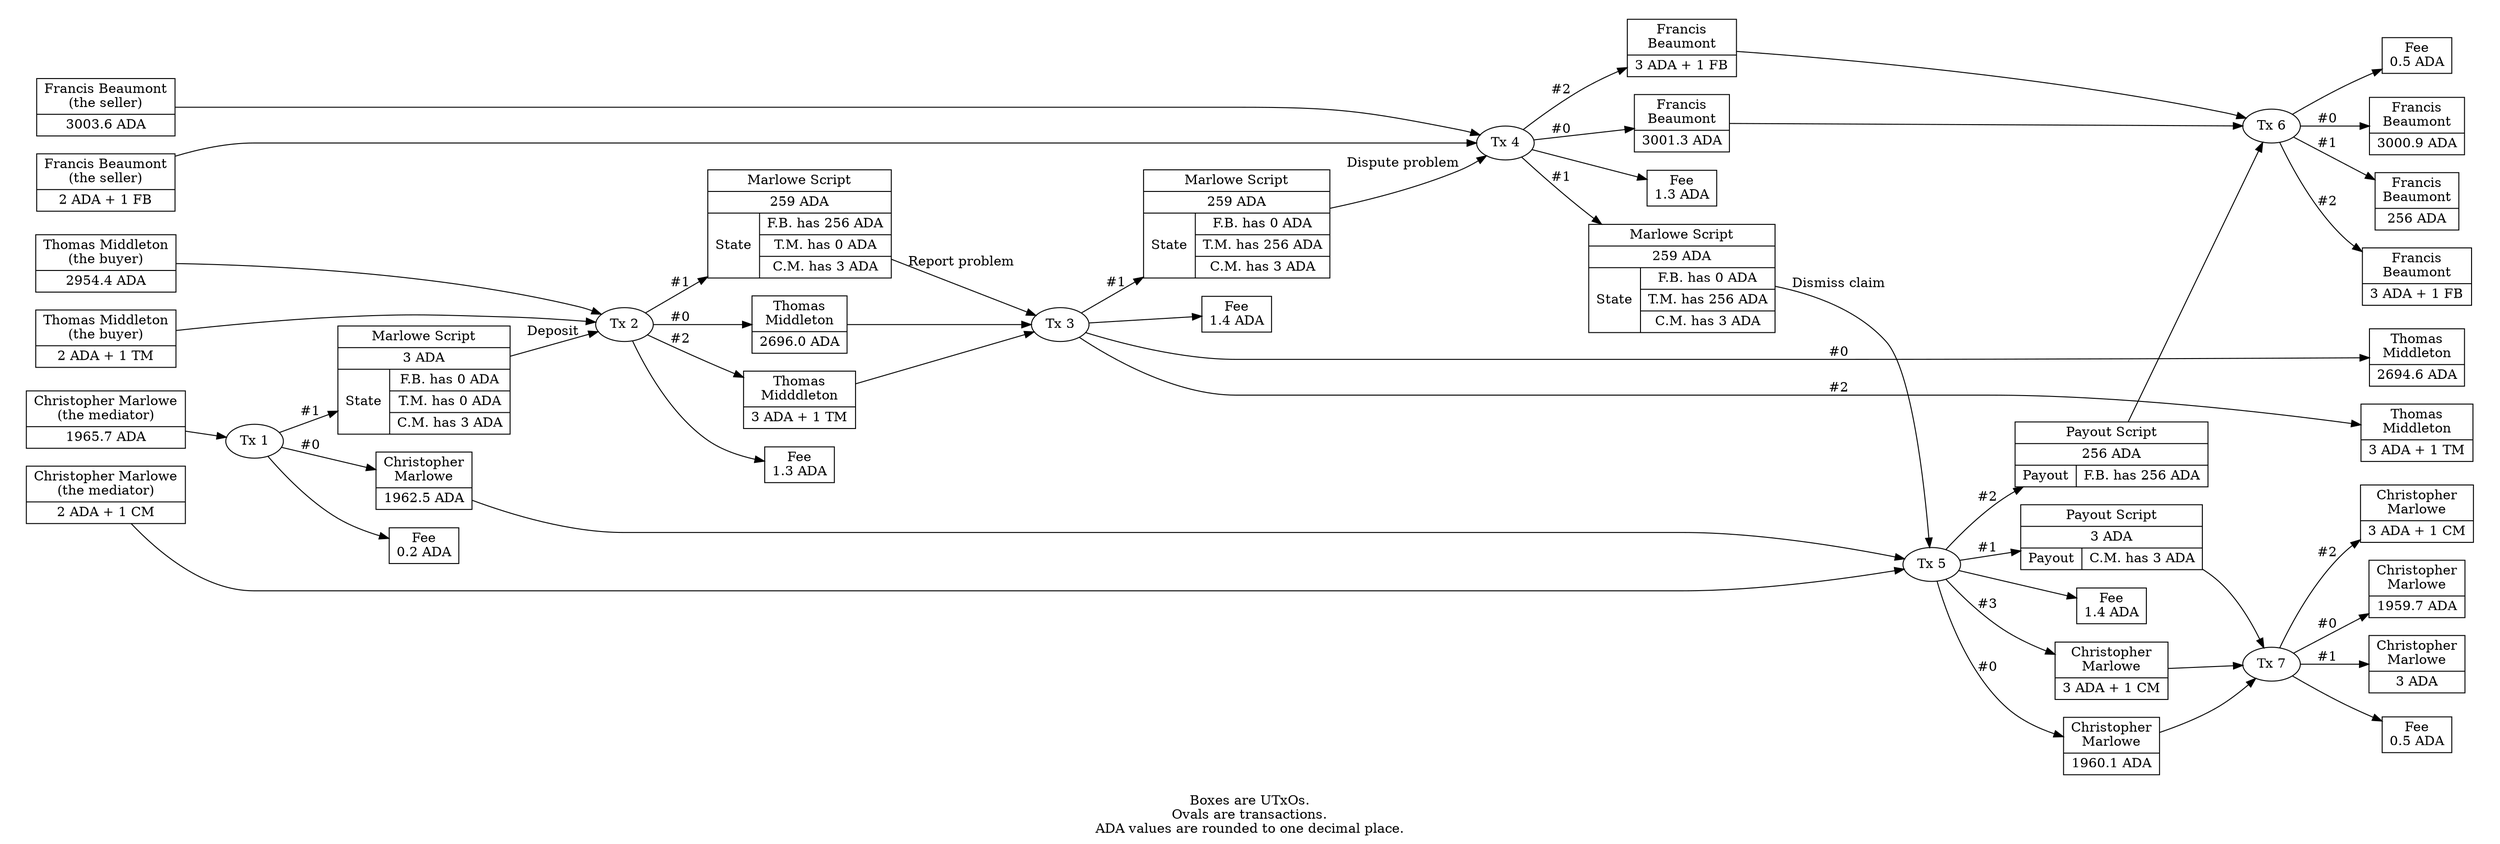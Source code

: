 digraph ConfirmClaimTx {


rankdir=LR

node [shape=record]


subgraph cluster_0 {

peripheries=0

  subgraph cluster_0s {

  peripheries=0

  Tx0SellerAda [label="Francis Beaumont\n(the seller)|3003.6 ADA"]

  Tx0SellerToken [label="Francis Beaumont\n(the seller)|2 ADA + 1 FB"]

  }

  subgraph cluster_0b {

  peripheries=0

  Tx0BuyerAda [label="Thomas Middleton\n(the buyer)|2954.4 ADA"]
  Tx0BuyerToken [label="Thomas Middleton\n(the buyer)|2 ADA + 1 TM"]

  }

  subgraph cluster_0m {

  peripheries=0

  Tx0MediatorAda [label="Christopher Marlowe\n(the mediator)|1965.7 ADA"]

  Tx0MediatorToken [label="Christopher Marlowe\n(the mediator)|2 ADA + 1 CM"]

  }

}


Tx1 [shape=oval label="Tx 1"]

Tx0MediatorAda -> Tx1


Tx1_0 [label="Christopher\nMarlowe|1962.5 ADA"]

Tx1 -> Tx1_0 [label="#0"]


Tx1_1 [label="Marlowe Script|3 ADA|{State|{F.B. has 0 ADA|T.M. has 0 ADA|C.M. has 3 ADA}}"]

Tx1 -> Tx1_1 [label="#1"]


Tx1_Fee [label="Fee\n0.2 ADA"]

Tx1 -> Tx1_Fee


Tx2 [shape=oval label="Tx 2"]

Tx1_1 -> Tx2 [label="Deposit"]

Tx0BuyerAda -> Tx2

Tx0BuyerToken -> Tx2


subgraph cluster_2 {

peripheries=0

Tx2_0 [label="Thomas\nMiddleton|2696.0 ADA"]

Tx2_2 [label="Thomas\nMidddleton|3 ADA + 1 TM"]

}

Tx2 -> Tx2_0 [label="#0"]

Tx2 -> Tx2_2 [label="#2"]


Tx2_1 [label="Marlowe Script|259 ADA|{State|{F.B. has 256 ADA|T.M. has 0 ADA|C.M. has 3 ADA}}"]

Tx2 -> Tx2_1 [label="#1"]


Tx2_Fee [label="Fee\n1.3 ADA"]

Tx2 -> Tx2_Fee


Tx3 [shape=oval label="Tx 3"]

Tx2_1 -> Tx3 [label="Report problem"]

Tx2_0 -> Tx3

Tx2_2 -> Tx3


Tx3_1 [label="Marlowe Script|259 ADA|{State|{F.B. has 0 ADA|T.M. has 256 ADA|C.M. has 3 ADA}}"]

Tx3 -> Tx3_1 [label="#1"]


Tx3_Fee [label="Fee\n1.4 ADA"]

Tx3 -> Tx3_Fee


Tx4 [shape=oval label="Tx 4"]

Tx3_1 -> Tx4 [label="Dispute problem"]

Tx0SellerAda -> Tx4

Tx0SellerToken -> Tx4


subgraph cluster_4 {

peripheries=0

Tx4_0 [label="Francis\nBeaumont|3001.3 ADA"]

Tx4_2 [label="Francis\nBeaumont|3 ADA + 1 FB"]

}

Tx4 -> Tx4_0 [label="#0"]

Tx4 -> Tx4_2 [label="#2"]


Tx4_1 [label="Marlowe Script|259 ADA|{State|{F.B. has 0 ADA|T.M. has 256 ADA|C.M. has 3 ADA}}"]

Tx4 -> Tx4_1 [label="#1"]


Tx4_Fee [label="Fee\n1.3 ADA"]

Tx4 -> Tx4_Fee


Tx5 [shape=oval label="Tx 5"]

Tx4_1 -> Tx5 [label="Dismiss claim"]

Tx1_0 -> Tx5

Tx0MediatorToken -> Tx5


subgraph cluster_5 {

peripheries=0

Tx5_0 [label="Christopher\nMarlowe|1960.1 ADA"]

Tx5_3 [label="Christopher\nMarlowe|3 ADA + 1 CM"]

}

Tx5 -> Tx5_0 [label="#0"]

Tx5 -> Tx5_3 [label="#3"]


subgraph cluster_5p {

peripheries=0

Tx5_1 [label="Payout Script|3 ADA|{Payout|C.M. has 3 ADA}"]

Tx5_2 [label="Payout Script|256 ADA|{Payout|F.B. has 256 ADA}"]

}

Tx5 -> Tx5_1 [label="#1"]

Tx5 -> Tx5_2 [label="#2"]


Tx5_Fee [label="Fee\n1.4 ADA"]

Tx5 -> Tx5_Fee


Tx6 [shape=oval label="Tx 6"]

Tx4_0 -> Tx6

Tx4_2 -> Tx6

Tx5_2 -> Tx6


Tx6_Fee [label="Fee\n0.5 ADA"]

Tx6 -> Tx6_Fee


Tx7 [shape=oval label="Tx 7"]

Tx5_0 -> Tx7

Tx5_3 -> Tx7

Tx5_1 -> Tx7


Tx7_Fee [label="Fee\n0.5 ADA"]

Tx7 -> Tx7_Fee


subgraph cluster_x {

peripheries=0

  subgraph cluster_3 {

  peripheries=0

  Tx3_0 [label="Thomas\nMiddleton|2694.6 ADA"]

  Tx3_2 [label="Thomas\nMiddleton|3 ADA + 1 TM"]

  }

  subgraph cluster_6 {

  peripheries=0

  Tx6_0 [label="Francis\nBeaumont|3000.9 ADA"]

  Tx6_1 [label="Francis\nBeaumont|256 ADA"]

  Tx6_2 [label="Francis\nBeaumont|3 ADA + 1 FB"]

  }

  subgraph cluster_7 {

  peripheries=0

  Tx7_0 [label="Christopher\nMarlowe|1959.7 ADA"]

  Tx7_1 [label="Christopher\nMarlowe|3 ADA"]

  Tx7_2 [label="Christopher\nMarlowe|3 ADA + 1 CM"]

  }

}


Tx3 -> Tx3_0 [label="#0"]

Tx3 -> Tx3_2 [label="#2"]


Tx6 -> Tx6_0 [label="#0"]

Tx6 -> Tx6_1 [label="#1"]

Tx6 -> Tx6_2 [label="#2"]


Tx7 -> Tx7_0 [label="#0"]

Tx7 -> Tx7_1 [label="#1"]

Tx7 -> Tx7_2 [label="#2"]


label="Boxes are UTxOs.\nOvals are transactions.\nADA values are rounded to one decimal place."

}
